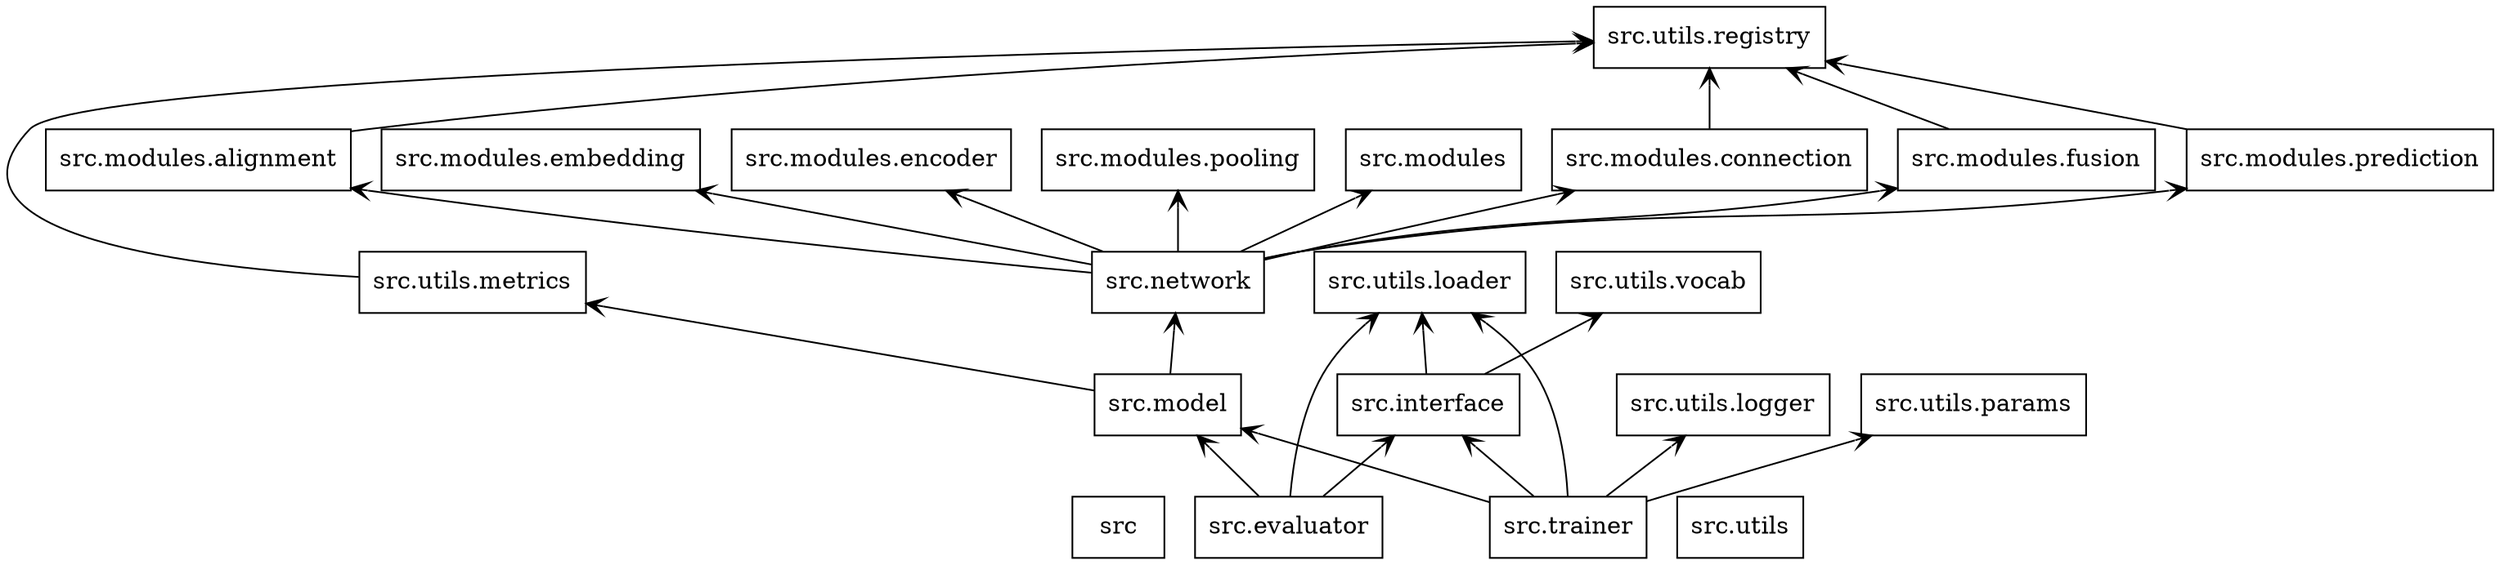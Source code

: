digraph "packages" {
charset="utf-8"
rankdir=BT
"0" [label="src", shape="box"];
"1" [label="src.evaluator", shape="box"];
"2" [label="src.interface", shape="box"];
"3" [label="src.model", shape="box"];
"4" [label="src.modules", shape="box"];
"5" [label="src.modules.alignment", shape="box"];
"6" [label="src.modules.connection", shape="box"];
"7" [label="src.modules.embedding", shape="box"];
"8" [label="src.modules.encoder", shape="box"];
"9" [label="src.modules.fusion", shape="box"];
"10" [label="src.modules.pooling", shape="box"];
"11" [label="src.modules.prediction", shape="box"];
"12" [label="src.network", shape="box"];
"13" [label="src.trainer", shape="box"];
"14" [label="src.utils", shape="box"];
"15" [label="src.utils.loader", shape="box"];
"16" [label="src.utils.logger", shape="box"];
"17" [label="src.utils.metrics", shape="box"];
"18" [label="src.utils.params", shape="box"];
"19" [label="src.utils.registry", shape="box"];
"20" [label="src.utils.vocab", shape="box"];
"1" -> "2" [arrowhead="open", arrowtail="none"];
"1" -> "3" [arrowhead="open", arrowtail="none"];
"1" -> "15" [arrowhead="open", arrowtail="none"];
"2" -> "15" [arrowhead="open", arrowtail="none"];
"2" -> "20" [arrowhead="open", arrowtail="none"];
"3" -> "12" [arrowhead="open", arrowtail="none"];
"3" -> "17" [arrowhead="open", arrowtail="none"];
"5" -> "19" [arrowhead="open", arrowtail="none"];
"6" -> "19" [arrowhead="open", arrowtail="none"];
"9" -> "19" [arrowhead="open", arrowtail="none"];
"11" -> "19" [arrowhead="open", arrowtail="none"];
"12" -> "4" [arrowhead="open", arrowtail="none"];
"12" -> "5" [arrowhead="open", arrowtail="none"];
"12" -> "6" [arrowhead="open", arrowtail="none"];
"12" -> "7" [arrowhead="open", arrowtail="none"];
"12" -> "8" [arrowhead="open", arrowtail="none"];
"12" -> "9" [arrowhead="open", arrowtail="none"];
"12" -> "10" [arrowhead="open", arrowtail="none"];
"12" -> "11" [arrowhead="open", arrowtail="none"];
"13" -> "2" [arrowhead="open", arrowtail="none"];
"13" -> "3" [arrowhead="open", arrowtail="none"];
"13" -> "15" [arrowhead="open", arrowtail="none"];
"13" -> "16" [arrowhead="open", arrowtail="none"];
"13" -> "18" [arrowhead="open", arrowtail="none"];
"17" -> "19" [arrowhead="open", arrowtail="none"];
}
